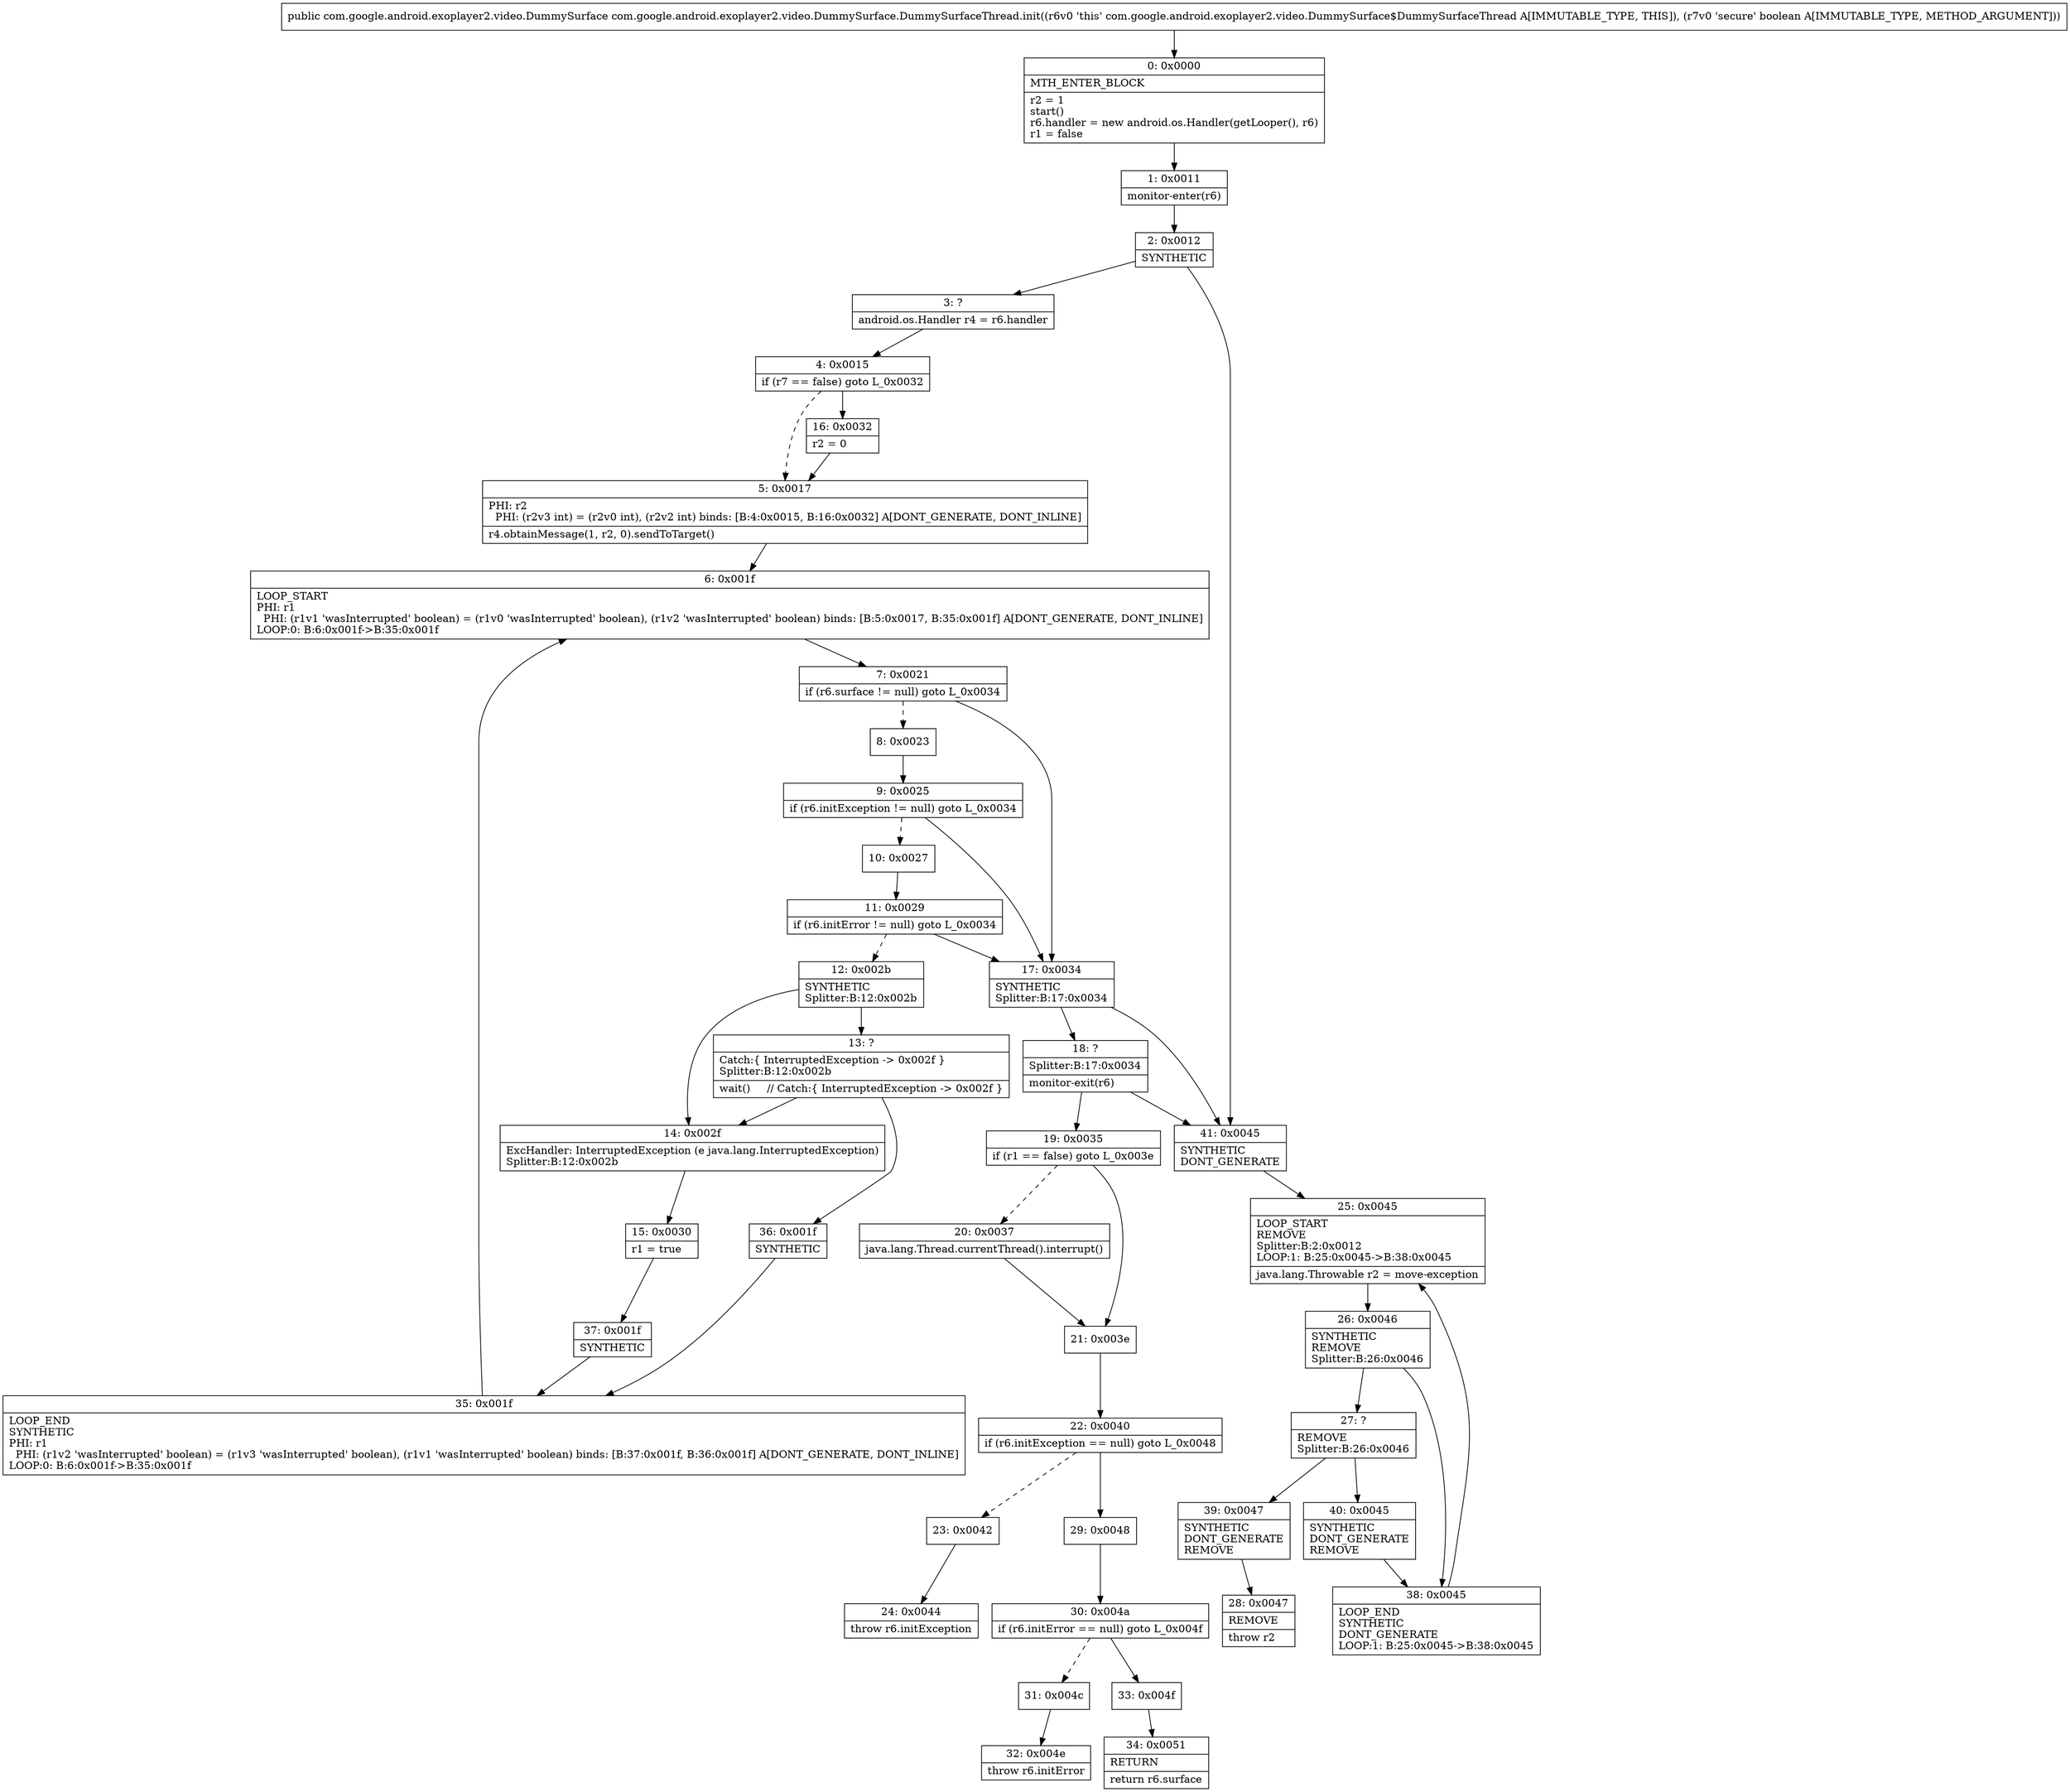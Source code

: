 digraph "CFG forcom.google.android.exoplayer2.video.DummySurface.DummySurfaceThread.init(Z)Lcom\/google\/android\/exoplayer2\/video\/DummySurface;" {
Node_0 [shape=record,label="{0\:\ 0x0000|MTH_ENTER_BLOCK\l|r2 = 1\lstart()\lr6.handler = new android.os.Handler(getLooper(), r6)\lr1 = false\l}"];
Node_1 [shape=record,label="{1\:\ 0x0011|monitor\-enter(r6)\l}"];
Node_2 [shape=record,label="{2\:\ 0x0012|SYNTHETIC\l}"];
Node_3 [shape=record,label="{3\:\ ?|android.os.Handler r4 = r6.handler\l}"];
Node_4 [shape=record,label="{4\:\ 0x0015|if (r7 == false) goto L_0x0032\l}"];
Node_5 [shape=record,label="{5\:\ 0x0017|PHI: r2 \l  PHI: (r2v3 int) = (r2v0 int), (r2v2 int) binds: [B:4:0x0015, B:16:0x0032] A[DONT_GENERATE, DONT_INLINE]\l|r4.obtainMessage(1, r2, 0).sendToTarget()\l}"];
Node_6 [shape=record,label="{6\:\ 0x001f|LOOP_START\lPHI: r1 \l  PHI: (r1v1 'wasInterrupted' boolean) = (r1v0 'wasInterrupted' boolean), (r1v2 'wasInterrupted' boolean) binds: [B:5:0x0017, B:35:0x001f] A[DONT_GENERATE, DONT_INLINE]\lLOOP:0: B:6:0x001f\-\>B:35:0x001f\l}"];
Node_7 [shape=record,label="{7\:\ 0x0021|if (r6.surface != null) goto L_0x0034\l}"];
Node_8 [shape=record,label="{8\:\ 0x0023}"];
Node_9 [shape=record,label="{9\:\ 0x0025|if (r6.initException != null) goto L_0x0034\l}"];
Node_10 [shape=record,label="{10\:\ 0x0027}"];
Node_11 [shape=record,label="{11\:\ 0x0029|if (r6.initError != null) goto L_0x0034\l}"];
Node_12 [shape=record,label="{12\:\ 0x002b|SYNTHETIC\lSplitter:B:12:0x002b\l}"];
Node_13 [shape=record,label="{13\:\ ?|Catch:\{ InterruptedException \-\> 0x002f \}\lSplitter:B:12:0x002b\l|wait()     \/\/ Catch:\{ InterruptedException \-\> 0x002f \}\l}"];
Node_14 [shape=record,label="{14\:\ 0x002f|ExcHandler: InterruptedException (e java.lang.InterruptedException)\lSplitter:B:12:0x002b\l}"];
Node_15 [shape=record,label="{15\:\ 0x0030|r1 = true\l}"];
Node_16 [shape=record,label="{16\:\ 0x0032|r2 = 0\l}"];
Node_17 [shape=record,label="{17\:\ 0x0034|SYNTHETIC\lSplitter:B:17:0x0034\l}"];
Node_18 [shape=record,label="{18\:\ ?|Splitter:B:17:0x0034\l|monitor\-exit(r6)\l}"];
Node_19 [shape=record,label="{19\:\ 0x0035|if (r1 == false) goto L_0x003e\l}"];
Node_20 [shape=record,label="{20\:\ 0x0037|java.lang.Thread.currentThread().interrupt()\l}"];
Node_21 [shape=record,label="{21\:\ 0x003e}"];
Node_22 [shape=record,label="{22\:\ 0x0040|if (r6.initException == null) goto L_0x0048\l}"];
Node_23 [shape=record,label="{23\:\ 0x0042}"];
Node_24 [shape=record,label="{24\:\ 0x0044|throw r6.initException\l}"];
Node_25 [shape=record,label="{25\:\ 0x0045|LOOP_START\lREMOVE\lSplitter:B:2:0x0012\lLOOP:1: B:25:0x0045\-\>B:38:0x0045\l|java.lang.Throwable r2 = move\-exception\l}"];
Node_26 [shape=record,label="{26\:\ 0x0046|SYNTHETIC\lREMOVE\lSplitter:B:26:0x0046\l}"];
Node_27 [shape=record,label="{27\:\ ?|REMOVE\lSplitter:B:26:0x0046\l}"];
Node_28 [shape=record,label="{28\:\ 0x0047|REMOVE\l|throw r2\l}"];
Node_29 [shape=record,label="{29\:\ 0x0048}"];
Node_30 [shape=record,label="{30\:\ 0x004a|if (r6.initError == null) goto L_0x004f\l}"];
Node_31 [shape=record,label="{31\:\ 0x004c}"];
Node_32 [shape=record,label="{32\:\ 0x004e|throw r6.initError\l}"];
Node_33 [shape=record,label="{33\:\ 0x004f}"];
Node_34 [shape=record,label="{34\:\ 0x0051|RETURN\l|return r6.surface\l}"];
Node_35 [shape=record,label="{35\:\ 0x001f|LOOP_END\lSYNTHETIC\lPHI: r1 \l  PHI: (r1v2 'wasInterrupted' boolean) = (r1v3 'wasInterrupted' boolean), (r1v1 'wasInterrupted' boolean) binds: [B:37:0x001f, B:36:0x001f] A[DONT_GENERATE, DONT_INLINE]\lLOOP:0: B:6:0x001f\-\>B:35:0x001f\l}"];
Node_36 [shape=record,label="{36\:\ 0x001f|SYNTHETIC\l}"];
Node_37 [shape=record,label="{37\:\ 0x001f|SYNTHETIC\l}"];
Node_38 [shape=record,label="{38\:\ 0x0045|LOOP_END\lSYNTHETIC\lDONT_GENERATE\lLOOP:1: B:25:0x0045\-\>B:38:0x0045\l}"];
Node_39 [shape=record,label="{39\:\ 0x0047|SYNTHETIC\lDONT_GENERATE\lREMOVE\l}"];
Node_40 [shape=record,label="{40\:\ 0x0045|SYNTHETIC\lDONT_GENERATE\lREMOVE\l}"];
Node_41 [shape=record,label="{41\:\ 0x0045|SYNTHETIC\lDONT_GENERATE\l}"];
MethodNode[shape=record,label="{public com.google.android.exoplayer2.video.DummySurface com.google.android.exoplayer2.video.DummySurface.DummySurfaceThread.init((r6v0 'this' com.google.android.exoplayer2.video.DummySurface$DummySurfaceThread A[IMMUTABLE_TYPE, THIS]), (r7v0 'secure' boolean A[IMMUTABLE_TYPE, METHOD_ARGUMENT])) }"];
MethodNode -> Node_0;
Node_0 -> Node_1;
Node_1 -> Node_2;
Node_2 -> Node_3;
Node_2 -> Node_41;
Node_3 -> Node_4;
Node_4 -> Node_5[style=dashed];
Node_4 -> Node_16;
Node_5 -> Node_6;
Node_6 -> Node_7;
Node_7 -> Node_8[style=dashed];
Node_7 -> Node_17;
Node_8 -> Node_9;
Node_9 -> Node_10[style=dashed];
Node_9 -> Node_17;
Node_10 -> Node_11;
Node_11 -> Node_12[style=dashed];
Node_11 -> Node_17;
Node_12 -> Node_13;
Node_12 -> Node_14;
Node_13 -> Node_14;
Node_13 -> Node_36;
Node_14 -> Node_15;
Node_15 -> Node_37;
Node_16 -> Node_5;
Node_17 -> Node_18;
Node_17 -> Node_41;
Node_18 -> Node_19;
Node_18 -> Node_41;
Node_19 -> Node_20[style=dashed];
Node_19 -> Node_21;
Node_20 -> Node_21;
Node_21 -> Node_22;
Node_22 -> Node_23[style=dashed];
Node_22 -> Node_29;
Node_23 -> Node_24;
Node_25 -> Node_26;
Node_26 -> Node_27;
Node_26 -> Node_38;
Node_27 -> Node_39;
Node_27 -> Node_40;
Node_29 -> Node_30;
Node_30 -> Node_31[style=dashed];
Node_30 -> Node_33;
Node_31 -> Node_32;
Node_33 -> Node_34;
Node_35 -> Node_6;
Node_36 -> Node_35;
Node_37 -> Node_35;
Node_38 -> Node_25;
Node_39 -> Node_28;
Node_40 -> Node_38;
Node_41 -> Node_25;
}

